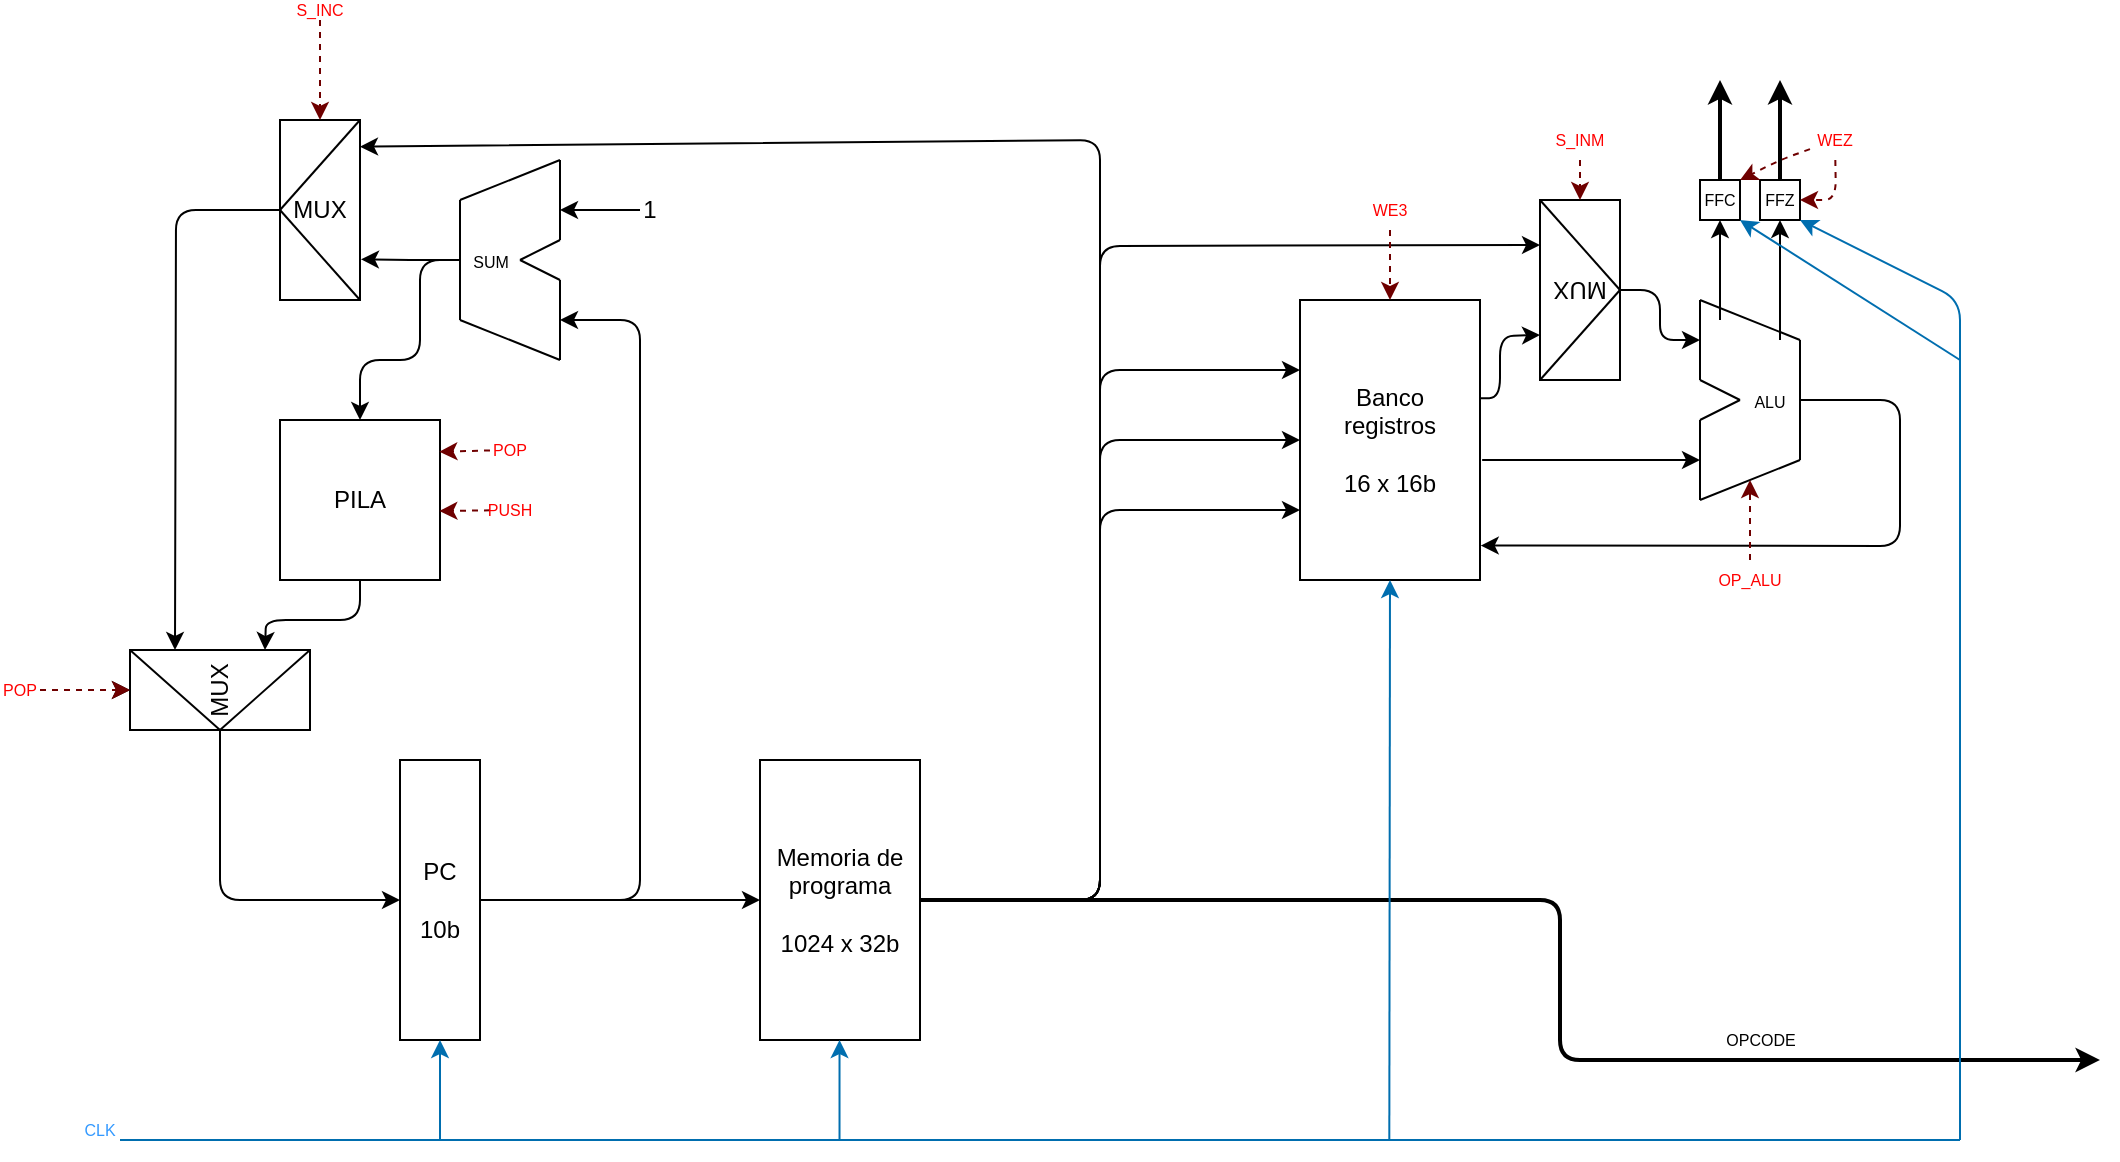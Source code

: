 <mxfile>
    <diagram id="c3kdtTjIzK6KpMkvF3AY" name="Page-1">
        <mxGraphModel dx="1790" dy="940" grid="1" gridSize="10" guides="1" tooltips="1" connect="1" arrows="1" fold="1" page="1" pageScale="1" pageWidth="1169" pageHeight="827" math="0" shadow="0">
            <root>
                <mxCell id="0"/>
                <mxCell id="1" parent="0"/>
                <mxCell id="0y9EpG4AfPQYKRdgzUSx-4" value="" style="group" parent="1" vertex="1" connectable="0">
                    <mxGeometry x="160" y="90" width="40" height="90" as="geometry"/>
                </mxCell>
                <mxCell id="0y9EpG4AfPQYKRdgzUSx-1" value="MUX" style="rounded=0;whiteSpace=wrap;html=1;" parent="0y9EpG4AfPQYKRdgzUSx-4" vertex="1">
                    <mxGeometry width="40" height="90.0" as="geometry"/>
                </mxCell>
                <mxCell id="0y9EpG4AfPQYKRdgzUSx-2" value="" style="endArrow=none;html=1;rounded=0;entryX=1;entryY=0;entryDx=0;entryDy=0;exitX=0;exitY=0.5;exitDx=0;exitDy=0;" parent="0y9EpG4AfPQYKRdgzUSx-4" source="0y9EpG4AfPQYKRdgzUSx-1" target="0y9EpG4AfPQYKRdgzUSx-1" edge="1">
                    <mxGeometry width="50" height="50" relative="1" as="geometry">
                        <mxPoint x="66.667" y="106.364" as="sourcePoint"/>
                        <mxPoint x="100" y="65.455" as="targetPoint"/>
                    </mxGeometry>
                </mxCell>
                <mxCell id="0y9EpG4AfPQYKRdgzUSx-3" value="" style="endArrow=none;html=1;rounded=0;entryX=0;entryY=0.5;entryDx=0;entryDy=0;exitX=1;exitY=1;exitDx=0;exitDy=0;" parent="0y9EpG4AfPQYKRdgzUSx-4" source="0y9EpG4AfPQYKRdgzUSx-1" target="0y9EpG4AfPQYKRdgzUSx-1" edge="1">
                    <mxGeometry width="50" height="50" relative="1" as="geometry">
                        <mxPoint x="73.333" y="114.545" as="sourcePoint"/>
                        <mxPoint x="106.667" y="73.636" as="targetPoint"/>
                    </mxGeometry>
                </mxCell>
                <mxCell id="0y9EpG4AfPQYKRdgzUSx-20" value="" style="group" parent="1" vertex="1" connectable="0">
                    <mxGeometry x="250" y="110" width="50" height="100" as="geometry"/>
                </mxCell>
                <mxCell id="0y9EpG4AfPQYKRdgzUSx-6" value="" style="endArrow=none;html=1;rounded=0;" parent="0y9EpG4AfPQYKRdgzUSx-20" edge="1">
                    <mxGeometry width="50" height="50" relative="1" as="geometry">
                        <mxPoint y="80" as="sourcePoint"/>
                        <mxPoint y="20" as="targetPoint"/>
                    </mxGeometry>
                </mxCell>
                <mxCell id="0y9EpG4AfPQYKRdgzUSx-8" value="" style="endArrow=none;html=1;rounded=0;" parent="0y9EpG4AfPQYKRdgzUSx-20" edge="1">
                    <mxGeometry width="50" height="50" relative="1" as="geometry">
                        <mxPoint x="50" y="100" as="sourcePoint"/>
                        <mxPoint y="80" as="targetPoint"/>
                    </mxGeometry>
                </mxCell>
                <mxCell id="0y9EpG4AfPQYKRdgzUSx-10" value="" style="endArrow=none;html=1;rounded=0;" parent="0y9EpG4AfPQYKRdgzUSx-20" edge="1">
                    <mxGeometry width="50" height="50" relative="1" as="geometry">
                        <mxPoint x="50" y="100" as="sourcePoint"/>
                        <mxPoint x="50" y="60" as="targetPoint"/>
                    </mxGeometry>
                </mxCell>
                <mxCell id="0y9EpG4AfPQYKRdgzUSx-12" value="" style="endArrow=none;html=1;rounded=0;" parent="0y9EpG4AfPQYKRdgzUSx-20" edge="1">
                    <mxGeometry width="50" height="50" relative="1" as="geometry">
                        <mxPoint x="30" y="50" as="sourcePoint"/>
                        <mxPoint x="50" y="60" as="targetPoint"/>
                    </mxGeometry>
                </mxCell>
                <mxCell id="0y9EpG4AfPQYKRdgzUSx-15" value="" style="endArrow=none;html=1;rounded=0;" parent="0y9EpG4AfPQYKRdgzUSx-20" edge="1">
                    <mxGeometry width="50" height="50" relative="1" as="geometry">
                        <mxPoint x="30" y="50" as="sourcePoint"/>
                        <mxPoint x="50" y="40" as="targetPoint"/>
                    </mxGeometry>
                </mxCell>
                <mxCell id="0y9EpG4AfPQYKRdgzUSx-16" value="" style="endArrow=none;html=1;rounded=0;" parent="0y9EpG4AfPQYKRdgzUSx-20" edge="1">
                    <mxGeometry width="50" height="50" relative="1" as="geometry">
                        <mxPoint x="50" y="40" as="sourcePoint"/>
                        <mxPoint x="50" as="targetPoint"/>
                    </mxGeometry>
                </mxCell>
                <mxCell id="0y9EpG4AfPQYKRdgzUSx-17" value="" style="endArrow=none;html=1;rounded=0;" parent="0y9EpG4AfPQYKRdgzUSx-20" edge="1">
                    <mxGeometry width="50" height="50" relative="1" as="geometry">
                        <mxPoint y="20" as="sourcePoint"/>
                        <mxPoint x="50" as="targetPoint"/>
                    </mxGeometry>
                </mxCell>
                <mxCell id="0y9EpG4AfPQYKRdgzUSx-18" value="&lt;font style=&quot;font-size: 8px&quot;&gt;SUM&lt;/font&gt;" style="text;html=1;align=center;verticalAlign=middle;resizable=0;points=[];autosize=1;strokeColor=none;fillColor=none;" parent="0y9EpG4AfPQYKRdgzUSx-20" vertex="1">
                    <mxGeometry y="40" width="30" height="20" as="geometry"/>
                </mxCell>
                <mxCell id="0y9EpG4AfPQYKRdgzUSx-22" style="edgeStyle=orthogonalEdgeStyle;rounded=0;orthogonalLoop=1;jettySize=auto;html=1;entryX=1.012;entryY=0.774;entryDx=0;entryDy=0;fontSize=8;entryPerimeter=0;" parent="1" source="0y9EpG4AfPQYKRdgzUSx-18" target="0y9EpG4AfPQYKRdgzUSx-1" edge="1">
                    <mxGeometry relative="1" as="geometry"/>
                </mxCell>
                <mxCell id="3" value="" style="group;rotation=-90;" vertex="1" connectable="0" parent="1">
                    <mxGeometry x="110" y="330" width="40" height="90" as="geometry"/>
                </mxCell>
                <mxCell id="4" value="MUX" style="rounded=0;whiteSpace=wrap;html=1;rotation=-90;" vertex="1" parent="3">
                    <mxGeometry width="40" height="90.0" as="geometry"/>
                </mxCell>
                <mxCell id="5" value="" style="endArrow=none;html=1;rounded=0;entryX=1;entryY=0;entryDx=0;entryDy=0;exitX=0;exitY=0.5;exitDx=0;exitDy=0;" edge="1" parent="3" source="4" target="4">
                    <mxGeometry width="50" height="50" relative="1" as="geometry">
                        <mxPoint x="81" y="-2" as="sourcePoint"/>
                        <mxPoint x="40" y="-35" as="targetPoint"/>
                    </mxGeometry>
                </mxCell>
                <mxCell id="6" value="" style="endArrow=none;html=1;rounded=0;entryX=0;entryY=0.5;entryDx=0;entryDy=0;exitX=1;exitY=1;exitDx=0;exitDy=0;" edge="1" parent="3" source="4" target="4">
                    <mxGeometry width="50" height="50" relative="1" as="geometry">
                        <mxPoint x="90" y="-8" as="sourcePoint"/>
                        <mxPoint x="49" y="-42" as="targetPoint"/>
                    </mxGeometry>
                </mxCell>
                <mxCell id="7" style="edgeStyle=none;html=1;entryX=1;entryY=0.25;entryDx=0;entryDy=0;" edge="1" parent="1" source="0y9EpG4AfPQYKRdgzUSx-1" target="4">
                    <mxGeometry relative="1" as="geometry">
                        <Array as="points">
                            <mxPoint x="108" y="135"/>
                        </Array>
                    </mxGeometry>
                </mxCell>
                <mxCell id="10" style="edgeStyle=none;html=1;entryX=1;entryY=0.75;entryDx=0;entryDy=0;" edge="1" parent="1" source="8" target="4">
                    <mxGeometry relative="1" as="geometry">
                        <Array as="points">
                            <mxPoint x="200" y="340"/>
                            <mxPoint x="153" y="340"/>
                        </Array>
                    </mxGeometry>
                </mxCell>
                <mxCell id="8" value="PILA" style="whiteSpace=wrap;html=1;aspect=fixed;" vertex="1" parent="1">
                    <mxGeometry x="160" y="240" width="80" height="80" as="geometry"/>
                </mxCell>
                <mxCell id="9" style="edgeStyle=none;html=1;entryX=0.5;entryY=0;entryDx=0;entryDy=0;" edge="1" parent="1" source="0y9EpG4AfPQYKRdgzUSx-18" target="8">
                    <mxGeometry relative="1" as="geometry">
                        <Array as="points">
                            <mxPoint x="230" y="160"/>
                            <mxPoint x="230" y="210"/>
                            <mxPoint x="200" y="210"/>
                        </Array>
                    </mxGeometry>
                </mxCell>
                <mxCell id="14" style="edgeStyle=none;html=1;entryX=0;entryY=0.5;entryDx=0;entryDy=0;" edge="1" parent="1" source="11" target="13">
                    <mxGeometry relative="1" as="geometry"/>
                </mxCell>
                <mxCell id="15" style="edgeStyle=none;html=1;" edge="1" parent="1" source="11">
                    <mxGeometry relative="1" as="geometry">
                        <mxPoint x="300.0" y="190" as="targetPoint"/>
                        <Array as="points">
                            <mxPoint x="340" y="480"/>
                            <mxPoint x="340" y="190"/>
                        </Array>
                    </mxGeometry>
                </mxCell>
                <mxCell id="11" value="PC&lt;br&gt;&lt;br&gt;10b" style="rounded=0;whiteSpace=wrap;html=1;" vertex="1" parent="1">
                    <mxGeometry x="220" y="410" width="40" height="140" as="geometry"/>
                </mxCell>
                <mxCell id="12" style="edgeStyle=none;html=1;entryX=0;entryY=0.5;entryDx=0;entryDy=0;" edge="1" parent="1" source="4" target="11">
                    <mxGeometry relative="1" as="geometry">
                        <Array as="points">
                            <mxPoint x="130" y="480"/>
                        </Array>
                    </mxGeometry>
                </mxCell>
                <mxCell id="19" style="edgeStyle=none;html=1;entryX=1;entryY=0.148;entryDx=0;entryDy=0;entryPerimeter=0;" edge="1" parent="1" source="13" target="0y9EpG4AfPQYKRdgzUSx-1">
                    <mxGeometry relative="1" as="geometry">
                        <mxPoint x="200" y="113" as="targetPoint"/>
                        <Array as="points">
                            <mxPoint x="570" y="480"/>
                            <mxPoint x="570" y="100"/>
                        </Array>
                    </mxGeometry>
                </mxCell>
                <mxCell id="22" style="edgeStyle=none;html=1;entryX=0;entryY=0.75;entryDx=0;entryDy=0;exitX=1;exitY=0.5;exitDx=0;exitDy=0;" edge="1" parent="1" source="13" target="21">
                    <mxGeometry relative="1" as="geometry">
                        <Array as="points">
                            <mxPoint x="570" y="480"/>
                            <mxPoint x="570" y="285"/>
                        </Array>
                    </mxGeometry>
                </mxCell>
                <mxCell id="23" style="edgeStyle=none;html=1;entryX=0;entryY=0.5;entryDx=0;entryDy=0;exitX=1;exitY=0.5;exitDx=0;exitDy=0;" edge="1" parent="1" source="13" target="21">
                    <mxGeometry relative="1" as="geometry">
                        <Array as="points">
                            <mxPoint x="570" y="480"/>
                            <mxPoint x="570" y="250"/>
                        </Array>
                    </mxGeometry>
                </mxCell>
                <mxCell id="24" style="edgeStyle=none;html=1;entryX=0;entryY=0.25;entryDx=0;entryDy=0;exitX=1;exitY=0.5;exitDx=0;exitDy=0;" edge="1" parent="1" source="13" target="21">
                    <mxGeometry relative="1" as="geometry">
                        <Array as="points">
                            <mxPoint x="570" y="480"/>
                            <mxPoint x="570" y="215"/>
                        </Array>
                    </mxGeometry>
                </mxCell>
                <mxCell id="39" style="edgeStyle=none;html=1;entryX=1;entryY=0.75;entryDx=0;entryDy=0;exitX=1;exitY=0.5;exitDx=0;exitDy=0;" edge="1" parent="1" source="13" target="35">
                    <mxGeometry relative="1" as="geometry">
                        <Array as="points">
                            <mxPoint x="570" y="480"/>
                            <mxPoint x="570" y="153"/>
                        </Array>
                    </mxGeometry>
                </mxCell>
                <mxCell id="96" style="edgeStyle=none;html=1;fontSize=8;fontColor=#FF0000;strokeWidth=2;" edge="1" parent="1" source="13">
                    <mxGeometry relative="1" as="geometry">
                        <mxPoint x="1070" y="560" as="targetPoint"/>
                        <Array as="points">
                            <mxPoint x="800" y="480"/>
                            <mxPoint x="800" y="560"/>
                        </Array>
                    </mxGeometry>
                </mxCell>
                <mxCell id="97" value="&lt;font&gt;OPCODE&lt;/font&gt;" style="edgeLabel;html=1;align=center;verticalAlign=middle;resizable=0;points=[];fontSize=8;fontColor=default;" vertex="1" connectable="0" parent="96">
                    <mxGeometry x="0.498" y="3" relative="1" as="geometry">
                        <mxPoint x="-2" y="-7" as="offset"/>
                    </mxGeometry>
                </mxCell>
                <mxCell id="13" value="Memoria de programa&lt;br&gt;&lt;br&gt;1024 x 32b" style="rounded=0;whiteSpace=wrap;html=1;" vertex="1" parent="1">
                    <mxGeometry x="400" y="410" width="80" height="140" as="geometry"/>
                </mxCell>
                <mxCell id="18" style="edgeStyle=none;html=1;exitX=0;exitY=0.5;exitDx=0;exitDy=0;" edge="1" parent="1" source="17">
                    <mxGeometry relative="1" as="geometry">
                        <mxPoint x="300" y="135" as="targetPoint"/>
                    </mxGeometry>
                </mxCell>
                <mxCell id="17" value="1" style="text;html=1;strokeColor=none;fillColor=none;align=center;verticalAlign=middle;whiteSpace=wrap;rounded=0;" vertex="1" parent="1">
                    <mxGeometry x="340" y="120" width="10" height="30" as="geometry"/>
                </mxCell>
                <mxCell id="38" style="edgeStyle=none;html=1;entryX=1;entryY=0.25;entryDx=0;entryDy=0;exitX=0.991;exitY=0.351;exitDx=0;exitDy=0;exitPerimeter=0;" edge="1" parent="1" source="21" target="35">
                    <mxGeometry relative="1" as="geometry">
                        <mxPoint x="770" y="230" as="sourcePoint"/>
                        <Array as="points">
                            <mxPoint x="770" y="229"/>
                            <mxPoint x="770" y="198"/>
                        </Array>
                    </mxGeometry>
                </mxCell>
                <mxCell id="59" style="edgeStyle=none;html=1;fontSize=8;exitX=1.012;exitY=0.571;exitDx=0;exitDy=0;exitPerimeter=0;" edge="1" parent="1" source="21">
                    <mxGeometry relative="1" as="geometry">
                        <mxPoint x="870" y="260" as="targetPoint"/>
                        <Array as="points">
                            <mxPoint x="820" y="260"/>
                        </Array>
                    </mxGeometry>
                </mxCell>
                <mxCell id="21" value="Banco&lt;br&gt;registros&lt;br&gt;&lt;br&gt;16 x 16b" style="rounded=0;whiteSpace=wrap;html=1;" vertex="1" parent="1">
                    <mxGeometry x="670" y="180" width="90" height="140" as="geometry"/>
                </mxCell>
                <mxCell id="34" value="" style="group;rotation=-180;" vertex="1" connectable="0" parent="1">
                    <mxGeometry x="790" y="130" width="40" height="90" as="geometry"/>
                </mxCell>
                <mxCell id="35" value="MUX" style="rounded=0;whiteSpace=wrap;html=1;rotation=-180;" vertex="1" parent="34">
                    <mxGeometry width="40" height="90.0" as="geometry"/>
                </mxCell>
                <mxCell id="36" value="" style="endArrow=none;html=1;rounded=0;entryX=1;entryY=0;entryDx=0;entryDy=0;exitX=0;exitY=0.5;exitDx=0;exitDy=0;" edge="1" parent="34" source="35" target="35">
                    <mxGeometry width="50" height="50" relative="1" as="geometry">
                        <mxPoint x="-27" y="-16" as="sourcePoint"/>
                        <mxPoint x="-60" y="25" as="targetPoint"/>
                    </mxGeometry>
                </mxCell>
                <mxCell id="37" value="" style="endArrow=none;html=1;rounded=0;entryX=0;entryY=0.5;entryDx=0;entryDy=0;exitX=1;exitY=1;exitDx=0;exitDy=0;" edge="1" parent="34" source="35" target="35">
                    <mxGeometry width="50" height="50" relative="1" as="geometry">
                        <mxPoint x="-33" y="-25" as="sourcePoint"/>
                        <mxPoint x="-67" y="16" as="targetPoint"/>
                    </mxGeometry>
                </mxCell>
                <mxCell id="57" value="" style="group" vertex="1" connectable="0" parent="1">
                    <mxGeometry x="870" y="180" width="50" height="100" as="geometry"/>
                </mxCell>
                <mxCell id="40" value="" style="endArrow=none;html=1;" edge="1" parent="57">
                    <mxGeometry width="50" height="50" relative="1" as="geometry">
                        <mxPoint y="40" as="sourcePoint"/>
                        <mxPoint as="targetPoint"/>
                        <Array as="points">
                            <mxPoint y="20"/>
                        </Array>
                    </mxGeometry>
                </mxCell>
                <mxCell id="50" value="" style="endArrow=none;html=1;" edge="1" parent="57">
                    <mxGeometry width="50" height="50" relative="1" as="geometry">
                        <mxPoint y="100" as="sourcePoint"/>
                        <mxPoint y="60" as="targetPoint"/>
                        <Array as="points">
                            <mxPoint y="80"/>
                        </Array>
                    </mxGeometry>
                </mxCell>
                <mxCell id="51" value="" style="endArrow=none;html=1;" edge="1" parent="57">
                    <mxGeometry width="50" height="50" relative="1" as="geometry">
                        <mxPoint x="20" y="50" as="sourcePoint"/>
                        <mxPoint y="40" as="targetPoint"/>
                    </mxGeometry>
                </mxCell>
                <mxCell id="52" value="" style="endArrow=none;html=1;" edge="1" parent="57">
                    <mxGeometry width="50" height="50" relative="1" as="geometry">
                        <mxPoint x="20" y="50" as="sourcePoint"/>
                        <mxPoint y="60" as="targetPoint"/>
                    </mxGeometry>
                </mxCell>
                <mxCell id="53" value="" style="endArrow=none;html=1;" edge="1" parent="57">
                    <mxGeometry width="50" height="50" relative="1" as="geometry">
                        <mxPoint x="50" y="20" as="sourcePoint"/>
                        <mxPoint as="targetPoint"/>
                    </mxGeometry>
                </mxCell>
                <mxCell id="54" value="" style="endArrow=none;html=1;" edge="1" parent="57">
                    <mxGeometry width="50" height="50" relative="1" as="geometry">
                        <mxPoint x="50" y="80" as="sourcePoint"/>
                        <mxPoint y="100" as="targetPoint"/>
                    </mxGeometry>
                </mxCell>
                <mxCell id="55" value="" style="endArrow=none;html=1;" edge="1" parent="57">
                    <mxGeometry width="50" height="50" relative="1" as="geometry">
                        <mxPoint x="50" y="80" as="sourcePoint"/>
                        <mxPoint x="50" y="20" as="targetPoint"/>
                    </mxGeometry>
                </mxCell>
                <mxCell id="56" value="&lt;font style=&quot;font-size: 8px&quot;&gt;ALU&lt;/font&gt;" style="text;html=1;strokeColor=none;fillColor=none;align=center;verticalAlign=middle;whiteSpace=wrap;rounded=0;" vertex="1" parent="57">
                    <mxGeometry x="20" y="42.5" width="30" height="15" as="geometry"/>
                </mxCell>
                <mxCell id="58" style="edgeStyle=none;html=1;fontSize=8;exitX=0;exitY=0.5;exitDx=0;exitDy=0;" edge="1" parent="1" source="35">
                    <mxGeometry relative="1" as="geometry">
                        <mxPoint x="870" y="200" as="targetPoint"/>
                        <Array as="points">
                            <mxPoint x="850" y="175"/>
                            <mxPoint x="850" y="200"/>
                        </Array>
                    </mxGeometry>
                </mxCell>
                <mxCell id="60" style="edgeStyle=none;html=1;entryX=1.004;entryY=0.877;entryDx=0;entryDy=0;entryPerimeter=0;fontSize=8;" edge="1" parent="1" source="56" target="21">
                    <mxGeometry relative="1" as="geometry">
                        <Array as="points">
                            <mxPoint x="970" y="230"/>
                            <mxPoint x="970" y="303"/>
                        </Array>
                    </mxGeometry>
                </mxCell>
                <mxCell id="95" style="edgeStyle=none;html=1;fontSize=8;fontColor=#FF0000;strokeWidth=2;" edge="1" parent="1" source="61">
                    <mxGeometry relative="1" as="geometry">
                        <mxPoint x="910" y="70" as="targetPoint"/>
                    </mxGeometry>
                </mxCell>
                <mxCell id="61" value="FFZ" style="whiteSpace=wrap;html=1;aspect=fixed;fontSize=8;" vertex="1" parent="1">
                    <mxGeometry x="900" y="120" width="20" height="20" as="geometry"/>
                </mxCell>
                <mxCell id="94" style="edgeStyle=none;html=1;fontSize=8;fontColor=#FF0000;strokeWidth=2;" edge="1" parent="1" source="62">
                    <mxGeometry relative="1" as="geometry">
                        <mxPoint x="880" y="70" as="targetPoint"/>
                    </mxGeometry>
                </mxCell>
                <mxCell id="62" value="FFC" style="whiteSpace=wrap;html=1;aspect=fixed;fontSize=8;" vertex="1" parent="1">
                    <mxGeometry x="870" y="120" width="20" height="20" as="geometry"/>
                </mxCell>
                <mxCell id="63" value="" style="endArrow=classic;html=1;fontSize=8;entryX=0.5;entryY=1;entryDx=0;entryDy=0;" edge="1" parent="1" target="61">
                    <mxGeometry width="50" height="50" relative="1" as="geometry">
                        <mxPoint x="910" y="200" as="sourcePoint"/>
                        <mxPoint x="1000" y="140" as="targetPoint"/>
                    </mxGeometry>
                </mxCell>
                <mxCell id="64" value="" style="endArrow=classic;html=1;fontSize=8;" edge="1" parent="1">
                    <mxGeometry width="50" height="50" relative="1" as="geometry">
                        <mxPoint x="880" y="190" as="sourcePoint"/>
                        <mxPoint x="880" y="140" as="targetPoint"/>
                    </mxGeometry>
                </mxCell>
                <mxCell id="65" value="" style="endArrow=none;html=1;fontSize=8;fillColor=#1ba1e2;strokeColor=#006EAF;" edge="1" parent="1">
                    <mxGeometry width="50" height="50" relative="1" as="geometry">
                        <mxPoint x="80" y="600" as="sourcePoint"/>
                        <mxPoint x="1000" y="600" as="targetPoint"/>
                    </mxGeometry>
                </mxCell>
                <mxCell id="66" value="" style="endArrow=classic;html=1;fontSize=8;fillColor=#1ba1e2;strokeColor=#006EAF;entryX=0.5;entryY=1;entryDx=0;entryDy=0;" edge="1" parent="1" target="11">
                    <mxGeometry width="50" height="50" relative="1" as="geometry">
                        <mxPoint x="240" y="600" as="sourcePoint"/>
                        <mxPoint x="260" y="580" as="targetPoint"/>
                    </mxGeometry>
                </mxCell>
                <mxCell id="67" value="" style="endArrow=classic;html=1;fontSize=8;fillColor=#1ba1e2;strokeColor=#006EAF;entryX=0.5;entryY=1;entryDx=0;entryDy=0;" edge="1" parent="1">
                    <mxGeometry width="50" height="50" relative="1" as="geometry">
                        <mxPoint x="439.76" y="600" as="sourcePoint"/>
                        <mxPoint x="439.76" y="550" as="targetPoint"/>
                    </mxGeometry>
                </mxCell>
                <mxCell id="68" value="" style="endArrow=classic;html=1;fontSize=8;fillColor=#1ba1e2;strokeColor=#006EAF;entryX=0.5;entryY=1;entryDx=0;entryDy=0;" edge="1" parent="1" target="21">
                    <mxGeometry width="50" height="50" relative="1" as="geometry">
                        <mxPoint x="714.66" y="600" as="sourcePoint"/>
                        <mxPoint x="714.66" y="550" as="targetPoint"/>
                    </mxGeometry>
                </mxCell>
                <mxCell id="69" value="" style="endArrow=classic;html=1;fontSize=8;fillColor=#1ba1e2;strokeColor=#006EAF;entryX=1;entryY=1;entryDx=0;entryDy=0;" edge="1" parent="1" target="61">
                    <mxGeometry width="50" height="50" relative="1" as="geometry">
                        <mxPoint x="1000.0" y="600" as="sourcePoint"/>
                        <mxPoint x="1000" y="180" as="targetPoint"/>
                        <Array as="points">
                            <mxPoint x="1000" y="180"/>
                        </Array>
                    </mxGeometry>
                </mxCell>
                <mxCell id="70" value="" style="endArrow=classic;html=1;fontSize=8;entryX=1;entryY=1;entryDx=0;entryDy=0;fillColor=#1ba1e2;strokeColor=#006EAF;" edge="1" parent="1" target="62">
                    <mxGeometry width="50" height="50" relative="1" as="geometry">
                        <mxPoint x="1000" y="210" as="sourcePoint"/>
                        <mxPoint x="1000" y="190" as="targetPoint"/>
                    </mxGeometry>
                </mxCell>
                <mxCell id="71" value="&lt;font color=&quot;#3399ff&quot;&gt;CLK&lt;/font&gt;" style="text;html=1;strokeColor=none;fillColor=none;align=center;verticalAlign=middle;whiteSpace=wrap;rounded=0;fontSize=8;" vertex="1" parent="1">
                    <mxGeometry x="40" y="580" width="60" height="30" as="geometry"/>
                </mxCell>
                <mxCell id="77" style="edgeStyle=none;html=1;entryX=0.5;entryY=0;entryDx=0;entryDy=0;dashed=1;fontSize=8;fontColor=#FF0000;fillColor=#a20025;strokeColor=#6F0000;" edge="1" parent="1" source="76" target="0y9EpG4AfPQYKRdgzUSx-1">
                    <mxGeometry relative="1" as="geometry"/>
                </mxCell>
                <mxCell id="76" value="&lt;font color=&quot;#ff0000&quot;&gt;S_INC&lt;/font&gt;" style="text;html=1;strokeColor=none;fillColor=none;align=center;verticalAlign=middle;whiteSpace=wrap;rounded=0;fontSize=8;fontColor=#3399FF;" vertex="1" parent="1">
                    <mxGeometry x="150" y="30" width="60" height="10" as="geometry"/>
                </mxCell>
                <mxCell id="79" style="edgeStyle=none;html=1;entryX=0.5;entryY=0;entryDx=0;entryDy=0;dashed=1;fontSize=8;fontColor=#FF0000;" edge="1" parent="1" source="78" target="4">
                    <mxGeometry relative="1" as="geometry"/>
                </mxCell>
                <mxCell id="80" value="" style="edgeStyle=none;html=1;dashed=1;fontSize=8;fontColor=#FF0000;fillColor=#a20025;strokeColor=#6F0000;" edge="1" parent="1" source="78" target="4">
                    <mxGeometry relative="1" as="geometry"/>
                </mxCell>
                <mxCell id="78" value="POP" style="text;html=1;strokeColor=none;fillColor=none;align=center;verticalAlign=middle;whiteSpace=wrap;rounded=0;fontSize=8;fontColor=#FF0000;" vertex="1" parent="1">
                    <mxGeometry x="20" y="360" width="20" height="30" as="geometry"/>
                </mxCell>
                <mxCell id="84" style="edgeStyle=none;html=1;entryX=0.996;entryY=0.198;entryDx=0;entryDy=0;entryPerimeter=0;dashed=1;fontSize=8;fontColor=#FF0000;fillColor=#a20025;strokeColor=#6F0000;" edge="1" parent="1" source="81" target="8">
                    <mxGeometry relative="1" as="geometry"/>
                </mxCell>
                <mxCell id="81" value="POP" style="text;html=1;strokeColor=none;fillColor=none;align=center;verticalAlign=middle;whiteSpace=wrap;rounded=0;fontSize=8;fontColor=#FF0000;" vertex="1" parent="1">
                    <mxGeometry x="265" y="240" width="20" height="30" as="geometry"/>
                </mxCell>
                <mxCell id="83" style="edgeStyle=none;html=1;entryX=0.996;entryY=0.569;entryDx=0;entryDy=0;entryPerimeter=0;dashed=1;fontSize=8;fontColor=#FF0000;fillColor=#a20025;strokeColor=#6F0000;" edge="1" parent="1" source="82" target="8">
                    <mxGeometry relative="1" as="geometry"/>
                </mxCell>
                <mxCell id="82" value="PUSH" style="text;html=1;strokeColor=none;fillColor=none;align=center;verticalAlign=middle;whiteSpace=wrap;rounded=0;fontSize=8;fontColor=#FF0000;" vertex="1" parent="1">
                    <mxGeometry x="265" y="270" width="20" height="30" as="geometry"/>
                </mxCell>
                <mxCell id="86" style="edgeStyle=none;html=1;dashed=1;fontSize=8;fontColor=#FF0000;fillColor=#a20025;strokeColor=#6F0000;" edge="1" parent="1" source="85" target="35">
                    <mxGeometry relative="1" as="geometry"/>
                </mxCell>
                <mxCell id="85" value="S_INM" style="text;html=1;strokeColor=none;fillColor=none;align=center;verticalAlign=middle;whiteSpace=wrap;rounded=0;fontSize=8;fontColor=#FF0000;" vertex="1" parent="1">
                    <mxGeometry x="780" y="90" width="60" height="20" as="geometry"/>
                </mxCell>
                <mxCell id="88" style="edgeStyle=none;html=1;dashed=1;fontSize=8;fontColor=#FF0000;fillColor=#a20025;strokeColor=#6F0000;" edge="1" parent="1" source="87" target="21">
                    <mxGeometry relative="1" as="geometry"/>
                </mxCell>
                <mxCell id="87" value="WE3" style="text;html=1;strokeColor=none;fillColor=none;align=center;verticalAlign=middle;whiteSpace=wrap;rounded=0;fontSize=8;fontColor=#FF0000;" vertex="1" parent="1">
                    <mxGeometry x="685" y="125" width="60" height="20" as="geometry"/>
                </mxCell>
                <mxCell id="90" style="edgeStyle=none;html=1;dashed=1;fontSize=8;fontColor=#FF0000;fillColor=#a20025;strokeColor=#6F0000;" edge="1" parent="1" source="89">
                    <mxGeometry relative="1" as="geometry">
                        <mxPoint x="895" y="270" as="targetPoint"/>
                    </mxGeometry>
                </mxCell>
                <mxCell id="89" value="OP_ALU" style="text;html=1;strokeColor=none;fillColor=none;align=center;verticalAlign=middle;whiteSpace=wrap;rounded=0;fontSize=8;fontColor=#FF0000;" vertex="1" parent="1">
                    <mxGeometry x="865" y="310" width="60" height="20" as="geometry"/>
                </mxCell>
                <mxCell id="92" style="edgeStyle=none;html=1;entryX=1;entryY=0.5;entryDx=0;entryDy=0;dashed=1;fontSize=8;fontColor=#FF0000;fillColor=#a20025;strokeColor=#6F0000;" edge="1" parent="1" source="91" target="61">
                    <mxGeometry relative="1" as="geometry">
                        <Array as="points">
                            <mxPoint x="938" y="130"/>
                        </Array>
                    </mxGeometry>
                </mxCell>
                <mxCell id="93" style="edgeStyle=none;html=1;dashed=1;fontSize=8;fontColor=#FF0000;fillColor=#a20025;strokeColor=#6F0000;" edge="1" parent="1" source="91">
                    <mxGeometry relative="1" as="geometry">
                        <mxPoint x="890" y="120" as="targetPoint"/>
                        <Array as="points">
                            <mxPoint x="910" y="110"/>
                            <mxPoint x="890" y="120"/>
                        </Array>
                    </mxGeometry>
                </mxCell>
                <mxCell id="91" value="WEZ" style="text;html=1;strokeColor=none;fillColor=none;align=center;verticalAlign=middle;whiteSpace=wrap;rounded=0;fontSize=8;fontColor=#FF0000;" vertex="1" parent="1">
                    <mxGeometry x="925" y="90" width="25" height="20" as="geometry"/>
                </mxCell>
            </root>
        </mxGraphModel>
    </diagram>
</mxfile>